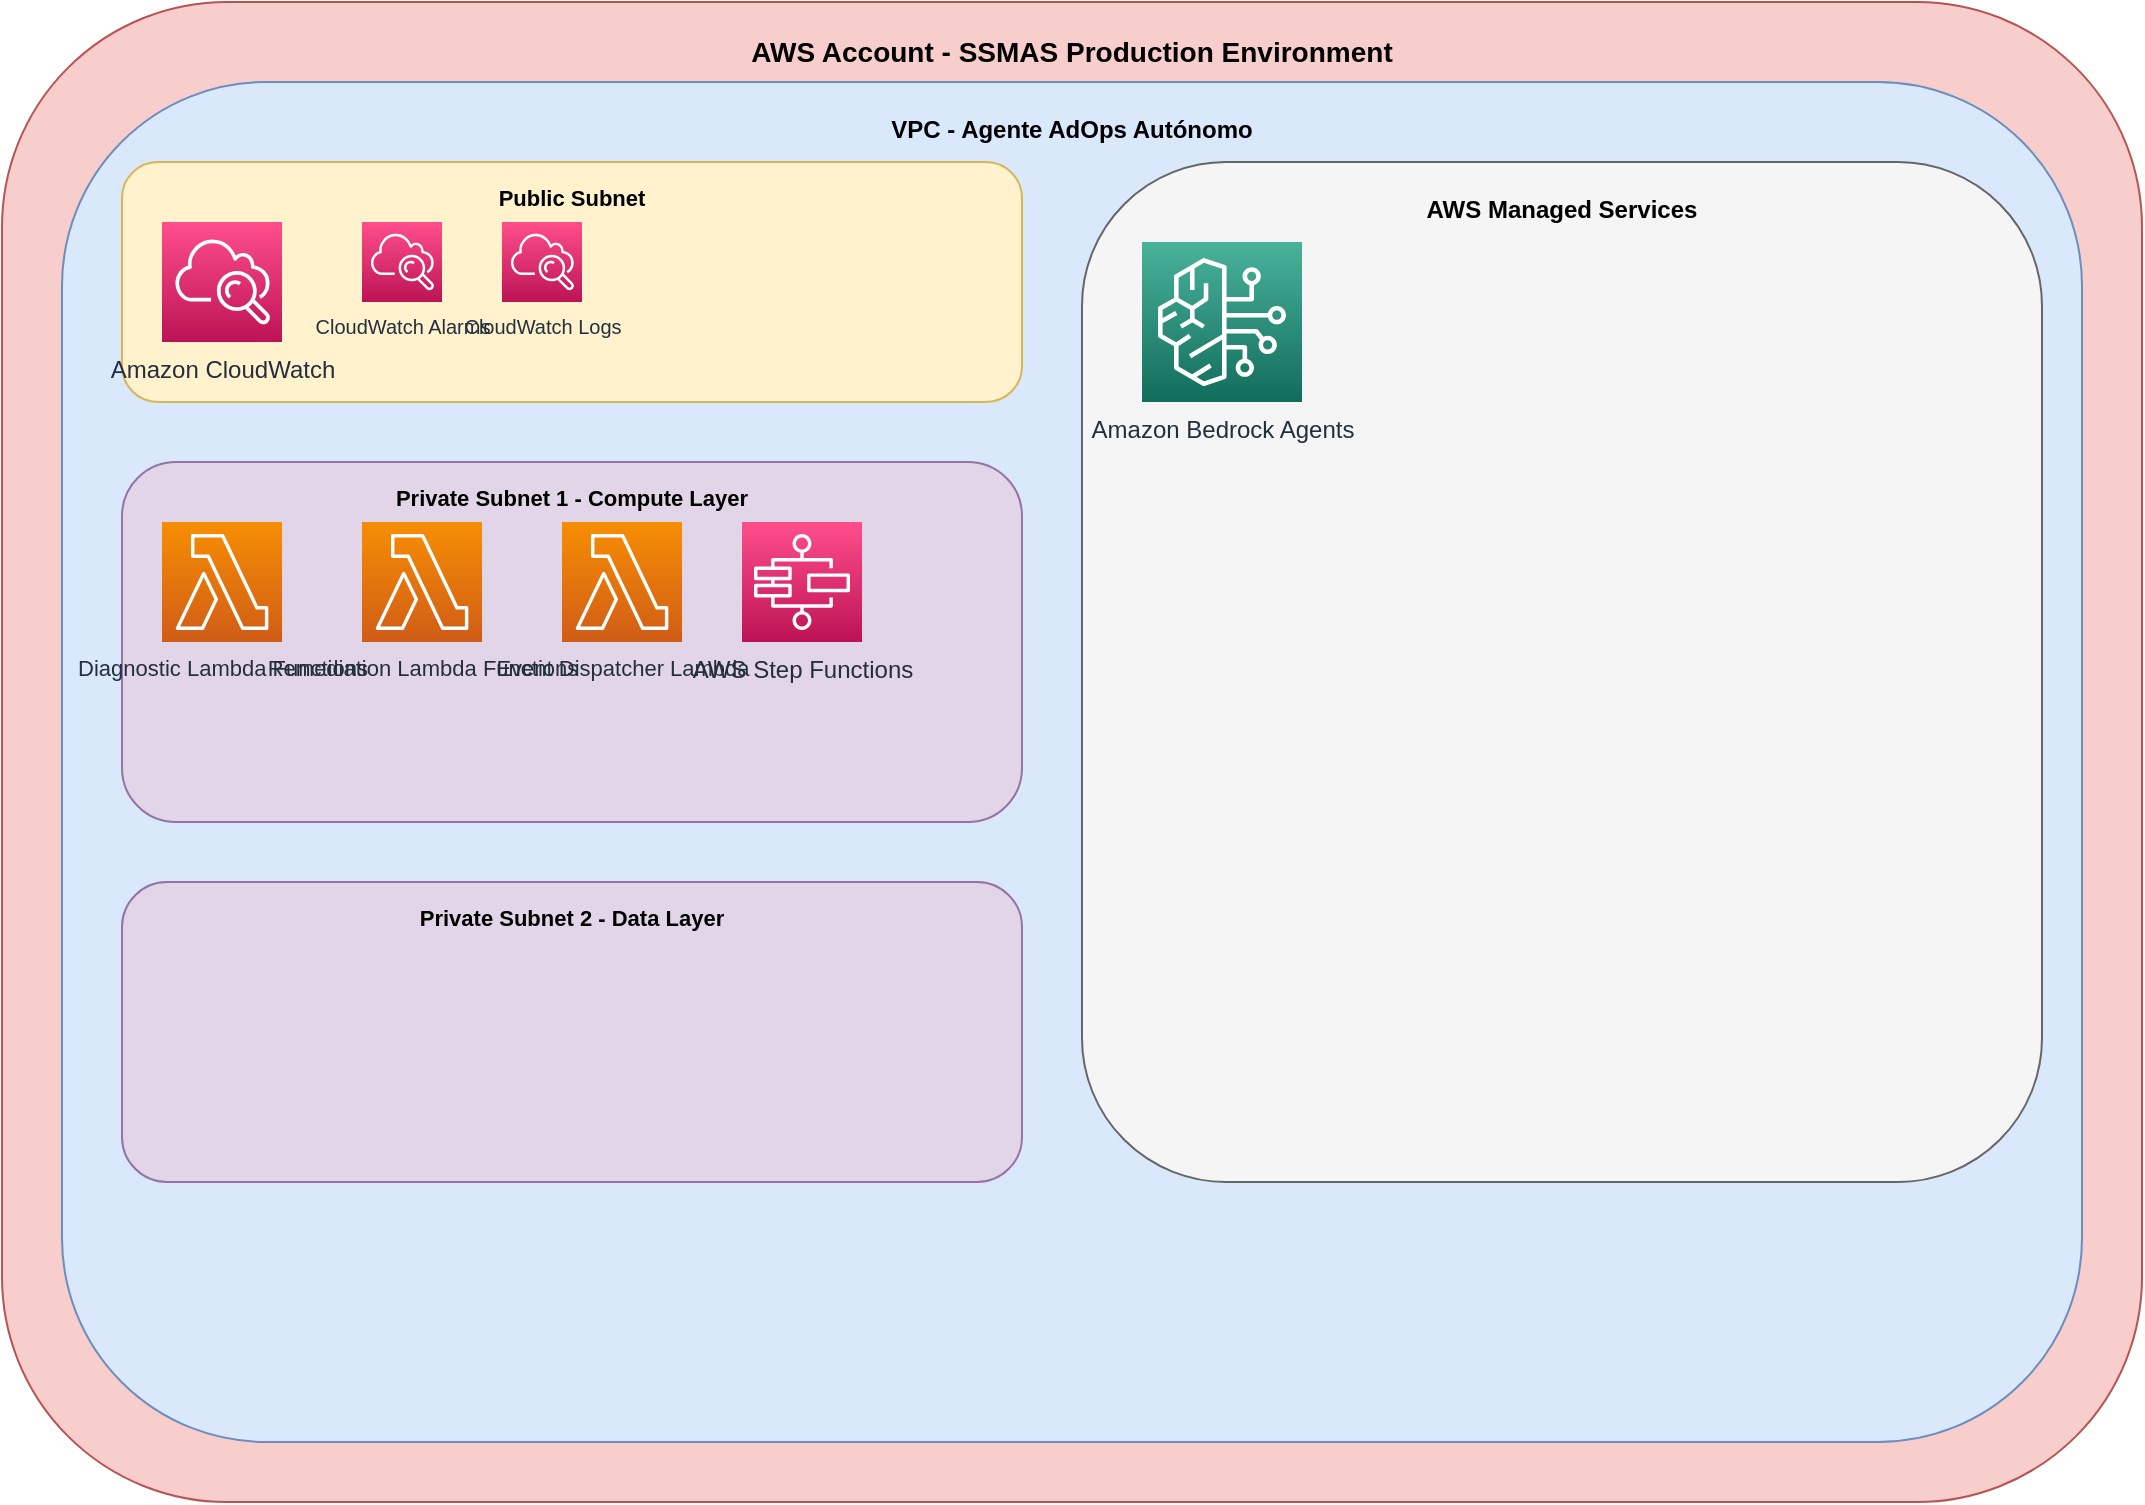 <mxfile version="22.1.16">
  <diagram name="Arquitectura-AWS-Agente-AdOps" id="agente-adops-aws">
    <mxGraphModel dx="1422" dy="794" grid="1" gridSize="10" guides="1" tooltips="1" connect="1" arrows="1" fold="1" page="1" pageScale="1" pageWidth="1169" pageHeight="827" math="0" shadow="0">
      <root>
        <mxCell id="0" />
        <mxCell id="1" parent="0" />

        <!-- AWS Account / Landing Zone Container -->
        <mxCell id="aws-account" value="AWS Account - SSMAS Production Environment" style="rounded=1;whiteSpace=wrap;html=1;fillColor=#f8cecc;strokeColor=#b85450;fontSize=14;fontStyle=1;verticalAlign=top;spacingTop=10;" vertex="1" parent="1">
          <mxGeometry x="50" y="50" width="1070" height="750" as="geometry" />
        </mxCell>

        <!-- VPC Container -->
        <mxCell id="vpc-container" value="VPC - Agente AdOps Autónomo" style="rounded=1;whiteSpace=wrap;html=1;fillColor=#dae8fc;strokeColor=#6c8ebf;fontSize=12;fontStyle=1;verticalAlign=top;spacingTop=10;" vertex="1" parent="1">
          <mxGeometry x="80" y="90" width="1010" height="680" as="geometry" />
        </mxCell>

        <!-- Public Subnet -->
        <mxCell id="public-subnet" value="Public Subnet" style="rounded=1;whiteSpace=wrap;html=1;fillColor=#fff2cc;strokeColor=#d6b656;fontSize=11;fontStyle=1;verticalAlign=top;spacingTop=5;" vertex="1" parent="1">
          <mxGeometry x="110" y="130" width="450" height="120" as="geometry" />
        </mxCell>

        <!-- Private Subnet 1 -->
        <mxCell id="private-subnet-1" value="Private Subnet 1 - Compute Layer" style="rounded=1;whiteSpace=wrap;html=1;fillColor=#e1d5e7;strokeColor=#9673a6;fontSize=11;fontStyle=1;verticalAlign=top;spacingTop=5;" vertex="1" parent="1">
          <mxGeometry x="110" y="280" width="450" height="180" as="geometry" />
        </mxCell>

        <!-- Private Subnet 2 -->
        <mxCell id="private-subnet-2" value="Private Subnet 2 - Data Layer" style="rounded=1;whiteSpace=wrap;html=1;fillColor=#e1d5e7;strokeColor=#9673a6;fontSize=11;fontStyle=1;verticalAlign=top;spacingTop=5;" vertex="1" parent="1">
          <mxGeometry x="110" y="490" width="450" height="150" as="geometry" />
        </mxCell>

        <!-- AWS Managed Services Area -->
        <mxCell id="aws-managed" value="AWS Managed Services" style="rounded=1;whiteSpace=wrap;html=1;fillColor=#f5f5f5;strokeColor=#666666;fontSize=12;fontStyle=1;verticalAlign=top;spacingTop=10;" vertex="1" parent="1">
          <mxGeometry x="590" y="130" width="480" height="510" as="geometry" />
        </mxCell>

        <!-- 1. Monitoring & Detection Layer -->
        <mxCell id="cloudwatch" value="Amazon CloudWatch" style="sketch=0;points=[[0,0,0],[0.25,0,0],[0.5,0,0],[0.75,0,0],[1,0,0],[0,1,0],[0.25,1,0],[0.5,1,0],[0.75,1,0],[1,1,0],[0,0.25,0],[0,0.5,0],[0,0.75,0],[1,0.25,0],[1,0.5,0],[1,0.75,0]];outlineConnect=0;fontColor=#232F3E;gradientColor=#FF4F8B;gradientDirection=north;fillColor=#BC1356;strokeColor=#ffffff;dashed=0;verticalLabelPosition=bottom;verticalAlign=top;align=center;html=1;fontSize=12;fontStyle=0;aspect=fixed;shape=mxgraph.aws4.resourceIcon;resIcon=mxgraph.aws4.cloudwatch;" vertex="1" parent="1">
          <mxGeometry x="130" y="160" width="60" height="60" as="geometry" />
        </mxCell>

        <mxCell id="cloudwatch-alarms" value="CloudWatch Alarms" style="sketch=0;points=[[0,0,0],[0.25,0,0],[0.5,0,0],[0.75,0,0],[1,0,0],[0,1,0],[0.25,1,0],[0.5,1,0],[0.75,1,0],[1,1,0],[0,0.25,0],[0,0.5,0],[0,0.75,0],[1,0.25,0],[1,0.5,0],[1,0.75,0]];outlineConnect=0;fontColor=#232F3E;gradientColor=#FF4F8B;gradientDirection=north;fillColor=#BC1356;strokeColor=#ffffff;dashed=0;verticalLabelPosition=bottom;verticalAlign=top;align=center;html=1;fontSize=10;fontStyle=0;aspect=fixed;shape=mxgraph.aws4.resourceIcon;resIcon=mxgraph.aws4.cloudwatch;" vertex="1" parent="1">
          <mxGeometry x="230" y="160" width="40" height="40" as="geometry" />
        </mxCell>

        <mxCell id="cloudwatch-logs" value="CloudWatch Logs" style="sketch=0;points=[[0,0,0],[0.25,0,0],[0.5,0,0],[0.75,0,0],[1,0,0],[0,1,0],[0.25,1,0],[0.5,1,0],[0.75,1,0],[1,1,0],[0,0.25,0],[0,0.5,0],[0,0.75,0],[1,0.25,0],[1,0.5,0],[1,0.75,0]];outlineConnect=0;fontColor=#232F3E;gradientColor=#FF4F8B;gradientDirection=north;fillColor=#BC1356;strokeColor=#ffffff;dashed=0;verticalLabelPosition=bottom;verticalAlign=top;align=center;html=1;fontSize=10;fontStyle=0;aspect=fixed;shape=mxgraph.aws4.resourceIcon;resIcon=mxgraph.aws4.cloudwatch;" vertex="1" parent="1">
          <mxGeometry x="300" y="160" width="40" height="40" as="geometry" />
        </mxCell>

        <!-- 2. Orchestration Layer -->
        <mxCell id="bedrock-agents" value="Amazon Bedrock Agents" style="sketch=0;points=[[0,0,0],[0.25,0,0],[0.5,0,0],[0.75,0,0],[1,0,0],[0,1,0],[0.25,1,0],[0.5,1,0],[0.75,1,0],[1,1,0],[0,0.25,0],[0,0.5,0],[0,0.75,0],[1,0.25,0],[1,0.5,0],[1,0.75,0]];outlineConnect=0;fontColor=#232F3E;gradientColor=#4AB29A;gradientDirection=north;fillColor=#116D5B;strokeColor=#ffffff;dashed=0;verticalLabelPosition=bottom;verticalAlign=top;align=center;html=1;fontSize=12;fontStyle=0;aspect=fixed;shape=mxgraph.aws4.resourceIcon;resIcon=mxgraph.aws4.bedrock;" vertex="1" parent="1">
          <mxGeometry x="620" y="170" width="80" height="80" as="geometry" />
        </mxCell>

        <!-- 3. Execution Layer - Lambda Functions -->
        <mxCell id="lambda-diagnostics" value="Diagnostic Lambda Functions" style="sketch=0;points=[[0,0,0],[0.25,0,0],[0.5,0,0],[0.75,0,0],[1,0,0],[0,1,0],[0.25,1,0],[0.5,1,0],[0.75,1,0],[1,1,0],[0,0.25,0],[0,0.5,0],[0,0.75,0],[1,0.25,0],[1,0.5,0],[1,0.75,0]];outlineConnect=0;fontColor=#232F3E;gradientColor=#F78E04;gradientDirection=north;fillColor=#D05C17;strokeColor=#ffffff;dashed=0;verticalLabelPosition=bottom;verticalAlign=top;align=center;html=1;fontSize=11;fontStyle=0;aspect=fixed;shape=mxgraph.aws4.resourceIcon;resIcon=mxgraph.aws4.lambda;" vertex="1" parent="1">
          <mxGeometry x="130" y="310" width="60" height="60" as="geometry" />
        </mxCell>

        <mxCell id="lambda-remediation" value="Remediation Lambda Functions" style="sketch=0;points=[[0,0,0],[0.25,0,0],[0.5,0,0],[0.75,0,0],[1,0,0],[0,1,0],[0.25,1,0],[0.5,1,0],[0.75,1,0],[1,1,0],[0,0.25,0],[0,0.5,0],[0,0.75,0],[1,0.25,0],[1,0.5,0],[1,0.75,0]];outlineConnect=0;fontColor=#232F3E;gradientColor=#F78E04;gradientDirection=north;fillColor=#D05C17;strokeColor=#ffffff;dashed=0;verticalLabelPosition=bottom;verticalAlign=top;align=center;html=1;fontSize=11;fontStyle=0;aspect=fixed;shape=mxgraph.aws4.resourceIcon;resIcon=mxgraph.aws4.lambda;" vertex="1" parent="1">
          <mxGeometry x="230" y="310" width="60" height="60" as="geometry" />
        </mxCell>

        <mxCell id="lambda-dispatcher" value="Event Dispatcher Lambda" style="sketch=0;points=[[0,0,0],[0.25,0,0],[0.5,0,0],[0.75,0,0],[1,0,0],[0,1,0],[0.25,1,0],[0.5,1,0],[0.75,1,0],[1,1,0],[0,0.25,0],[0,0.5,0],[0,0.75,0],[1,0.25,0],[1,0.5,0],[1,0.75,0]];outlineConnect=0;fontColor=#232F3E;gradientColor=#F78E04;gradientDirection=north;fillColor=#D05C17;strokeColor=#ffffff;dashed=0;verticalLabelPosition=bottom;verticalAlign=top;align=center;html=1;fontSize=11;fontStyle=0;aspect=fixed;shape=mxgraph.aws4.resourceIcon;resIcon=mxgraph.aws4.lambda;" vertex="1" parent="1">
          <mxGeometry x="330" y="310" width="60" height="60" as="geometry" />
        </mxCell>

        <!-- 4. Step Functions for Orchestration -->
        <mxCell id="step-functions" value="AWS Step Functions" style="sketch=0;points=[[0,0,0],[0.25,0,0],[0.5,0,0],[0.75,0,0],[1,0,0],[0,1,0],[0.25,1,0],[0.5,1,0],[0.75,1,0],[1,1,0],[0,0.25,0],[0,0.5,0],[0,0.75,0],[1,0.25,0],[1,0.5,0],[1,0.75,0]];outlineConnect=0;fontColor=#232F3E;gradientColor=#FF4F8B;gradientDirection=north;fillColor=#BC1356;strokeColor=#ffffff;dashed=0;verticalLabelPosition=bottom;verticalAlign=top;align=center;html=1;fontSize=12;fontStyle=0;aspect=fixed;shape=mxgraph.aws4.resourceIcon;resIcon=mxgraph.aws4.step_functions;" vertex="1" parent="1">
          <mxGeometry x="420" y="310" width="60" height="60" as="geometry" />
        </mxCell>

        <!-- 5. Data Storage Layer -->
        <mxCell id="s3-logs" value="S3 - Historical Logs & Evidence" style="sketch=0;points=[[0,0,0],[0.25,0,0],[0.5,0,0],[0.75,0,0],[1,0,0],[0,1,0],[0.25,1,0],[0.5,1,0],[0.75,1,0],[1,1,0],[0,0.25,0],[0,0.5,0],[0,0.75,0],[1,0.25,0],[1,0.5,0],[1,0.75,0]];outlineConnect=0;fontColor=#232F3E;gradientColor=#60A337;gradientDirection=north;fillColor=#277116;strokeColor=#ffffff;dashed=0;verticalLabelPosition=bottom;verticalAlign=top;align=center;html=1;fontSize=11;fontStyle=0;aspect=fixed;shape=mxgraph.aws4.resourceIcon;resIcon=mxgraph.aws4.s3;" vertex="1" parent="1">
          <mxGeometry x="130" y="520" width="60" height="60" as="geometry" />
        </mxCell>

        <mxCell id="dynamodb" value="DynamoDB - Agent State & Configuration" style="sketch=0;points=[[0,0,0],[0.25,0,0],[0.5,0,0],[0.75,0,0],[1,0,0],[0,1,0],[0.25,1,0],[0.5,1,0],[0.75,1,0],[1,1,0],[0,0.25,0],[0,0.5,0],[0,0.75,0],[1,0.25,0],[1,0.5,0],[1,0.75,0]];outlineConnect=0;fontColor=#232F3E;gradientColor=#4D72F3;gradientDirection=north;fillColor=#3334B9;strokeColor=#ffffff;dashed=0;verticalLabelPosition=bottom;verticalAlign=top;align=center;html=1;fontSize=11;fontStyle=0;aspect=fixed;shape=mxgraph.aws4.resourceIcon;resIcon=mxgraph.aws4.dynamodb;" vertex="1" parent="1">
          <mxGeometry x="250" y="520" width="60" height="60" as="geometry" />
        </mxCell>

        <mxCell id="rds" value="RDS - Runbooks & Knowledge Base" style="sketch=0;points=[[0,0,0],[0.25,0,0],[0.5,0,0],[0.75,0,0],[1,0,0],[0,1,0],[0.25,1,0],[0.5,1,0],[0.75,1,0],[1,1,0],[0,0.25,0],[0,0.5,0],[0,0.75,0],[1,0.25,0],[1,0.5,0],[1,0.75,0]];outlineConnect=0;fontColor=#232F3E;gradientColor=#4D72F3;gradientDirection=north;fillColor=#3334B9;strokeColor=#ffffff;dashed=0;verticalLabelPosition=bottom;verticalAlign=top;align=center;html=1;fontSize=11;fontStyle=0;aspect=fixed;shape=mxgraph.aws4.resourceIcon;resIcon=mxgraph.aws4.rds;" vertex="1" parent="1">
          <mxGeometry x="370" y="520" width="60" height="60" as="geometry" />
        </mxCell>

        <!-- 6. Notification Layer -->
        <mxCell id="sns" value="Amazon SNS" style="sketch=0;points=[[0,0,0],[0.25,0,0],[0.5,0,0],[0.75,0,0],[1,0,0],[0,1,0],[0.25,1,0],[0.5,1,0],[0.75,1,0],[1,1,0],[0,0.25,0],[0,0.5,0],[0,0.75,0],[1,0.25,0],[1,0.5,0],[1,0.75,0]];outlineConnect=0;fontColor=#232F3E;gradientColor=#FF4F8B;gradientDirection=north;fillColor=#BC1356;strokeColor=#ffffff;dashed=0;verticalLabelPosition=bottom;verticalAlign=top;align=center;html=1;fontSize=12;fontStyle=0;aspect=fixed;shape=mxgraph.aws4.resourceIcon;resIcon=mxgraph.aws4.sns;" vertex="1" parent="1">
          <mxGeometry x="620" y="280" width="60" height="60" as="geometry" />
        </mxCell>

        <mxCell id="eventbridge" value="Amazon EventBridge" style="sketch=0;points=[[0,0,0],[0.25,0,0],[0.5,0,0],[0.75,0,0],[1,0,0],[0,1,0],[0.25,1,0],[0.5,1,0],[0.75,1,0],[1,1,0],[0,0.25,0],[0,0.5,0],[0,0.75,0],[1,0.25,0],[1,0.5,0],[1,0.75,0]];outlineConnect=0;fontColor=#232F3E;gradientColor=#FF4F8B;gradientDirection=north;fillColor=#BC1356;strokeColor=#ffffff;dashed=0;verticalLabelPosition=bottom;verticalAlign=top;align=center;html=1;fontSize=11;fontStyle=0;aspect=fixed;shape=mxgraph.aws4.resourceIcon;resIcon=mxgraph.aws4.eventbridge;" vertex="1" parent="1">
          <mxGeometry x="720" y="280" width="60" height="60" as="geometry" />
        </mxCell>

        <!-- 7. Security & Access Management -->
        <mxCell id="iam" value="AWS IAM" style="sketch=0;points=[[0,0,0],[0.25,0,0],[0.5,0,0],[0.75,0,0],[1,0,0],[0,1,0],[0.25,1,0],[0.5,1,0],[0.75,1,0],[1,1,0],[0,0.25,0],[0,0.5,0],[0,0.75,0],[1,0.25,0],[1,0.5,0],[1,0.75,0]];outlineConnect=0;fontColor=#232F3E;gradientColor=#F54749;gradientDirection=north;fillColor=#C7131F;strokeColor=#ffffff;dashed=0;verticalLabelPosition=bottom;verticalAlign=top;align=center;html=1;fontSize=12;fontStyle=0;aspect=fixed;shape=mxgraph.aws4.resourceIcon;resIcon=mxgraph.aws4.iam;" vertex="1" parent="1">
          <mxGeometry x="820" y="170" width="60" height="60" as="geometry" />
        </mxCell>

        <mxCell id="secrets-manager" value="AWS Secrets Manager" style="sketch=0;points=[[0,0,0],[0.25,0,0],[0.5,0,0],[0.75,0,0],[1,0,0],[0,1,0],[0.25,1,0],[0.5,1,0],[0.75,1,0],[1,1,0],[0,0.25,0],[0,0.5,0],[0,0.75,0],[1,0.25,0],[1,0.5,0],[1,0.75,0]];outlineConnect=0;fontColor=#232F3E;gradientColor=#F54749;gradientDirection=north;fillColor=#C7131F;strokeColor=#ffffff;dashed=0;verticalLabelPosition=bottom;verticalAlign=top;align=center;html=1;fontSize=11;fontStyle=0;aspect=fixed;shape=mxgraph.aws4.resourceIcon;resIcon=mxgraph.aws4.secrets_manager;" vertex="1" parent="1">
          <mxGeometry x="920" y="170" width="60" height="60" as="geometry" />
        </mxCell>

        <!-- 8. API Gateway for External Integrations -->
        <mxCell id="api-gateway" value="API Gateway" style="sketch=0;points=[[0,0,0],[0.25,0,0],[0.5,0,0],[0.75,0,0],[1,0,0],[0,1,0],[0.25,1,0],[0.5,1,0],[0.75,1,0],[1,1,0],[0,0.25,0],[0,0.5,0],[0,0.75,0],[1,0.25,0],[1,0.5,0],[1,0.75,0]];outlineConnect=0;fontColor=#232F3E;gradientColor=#FF4F8B;gradientDirection=north;fillColor=#BC1356;strokeColor=#ffffff;dashed=0;verticalLabelPosition=bottom;verticalAlign=top;align=center;html=1;fontSize=12;fontStyle=0;aspect=fixed;shape=mxgraph.aws4.resourceIcon;resIcon=mxgraph.aws4.api_gateway;" vertex="1" parent="1">
          <mxGeometry x="620" y="380" width="60" height="60" as="geometry" />
        </mxCell>

        <!-- 9. X-Ray for Tracing -->
        <mxCell id="xray" value="AWS X-Ray" style="sketch=0;points=[[0,0,0],[0.25,0,0],[0.5,0,0],[0.75,0,0],[1,0,0],[0,1,0],[0.25,1,0],[0.5,1,0],[0.75,1,0],[1,1,0],[0,0.25,0],[0,0.5,0],[0,0.75,0],[1,0.25,0],[1,0.5,0],[1,0.75,0]];outlineConnect=0;fontColor=#232F3E;gradientColor=#759C3E;gradientDirection=north;fillColor=#5A6C42;strokeColor=#ffffff;dashed=0;verticalLabelPosition=bottom;verticalAlign=top;align=center;html=1;fontSize=12;fontStyle=0;aspect=fixed;shape=mxgraph.aws4.resourceIcon;resIcon=mxgraph.aws4.x_ray;" vertex="1" parent="1">
          <mxGeometry x="720" y="380" width="60" height="60" as="geometry" />
        </mxCell>

        <!-- 10. Parameter Store for Configuration -->
        <mxCell id="parameter-store" value="Systems Manager Parameter Store" style="sketch=0;points=[[0,0,0],[0.25,0,0],[0.5,0,0],[0.75,0,0],[1,0,0],[0,1,0],[0.25,1,0],[0.5,1,0],[0.75,1,0],[1,1,0],[0,0.25,0],[0,0.5,0],[0,0.75,0],[1,0.25,0],[1,0.5,0],[1,0.75,0]];outlineConnect=0;fontColor=#232F3E;gradientColor=#759C3E;gradientDirection=north;fillColor=#5A6C42;strokeColor=#ffffff;dashed=0;verticalLabelPosition=bottom;verticalAlign=top;align=center;html=1;fontSize=10;fontStyle=0;aspect=fixed;shape=mxgraph.aws4.resourceIcon;resIcon=mxgraph.aws4.systems_manager;" vertex="1" parent="1">
          <mxGeometry x="820" y="280" width="60" height="60" as="geometry" />
        </mxCell>

        <!-- External Systems -->
        <mxCell id="external-systems" value="External Systems" style="rounded=1;whiteSpace=wrap;html=1;fillColor=#f8cecc;strokeColor=#b85450;fontSize=12;fontStyle=1;verticalAlign=top;spacingTop=10;" vertex="1" parent="1">
          <mxGeometry x="590" y="480" width="480" height="130" as="geometry" />
        </mxCell>

        <mxCell id="ssmas-platform" value="SSMAS Platform" style="rounded=1;whiteSpace=wrap;html=1;fillColor=#ffe6cc;strokeColor=#d79b00;fontSize=11;fontStyle=0;" vertex="1" parent="1">
          <mxGeometry x="620" y="510" width="100" height="40" as="geometry" />
        </mxCell>

        <mxCell id="demand-partners" value="Demand Partners APIs" style="rounded=1;whiteSpace=wrap;html=1;fillColor=#ffe6cc;strokeColor=#d79b00;fontSize=11;fontStyle=0;" vertex="1" parent="1">
          <mxGeometry x="750" y="510" width="100" height="40" as="geometry" />
        </mxCell>

        <mxCell id="google-ad-manager" value="Google Ad Manager" style="rounded=1;whiteSpace=wrap;html=1;fillColor=#ffe6cc;strokeColor=#d79b00;fontSize=11;fontStyle=0;" vertex="1" parent="1">
          <mxGeometry x="880" y="510" width="100" height="40" as="geometry" />
        </mxCell>

        <mxCell id="slack-teams" value="Slack / MS Teams" style="rounded=1;whiteSpace=wrap;html=1;fillColor=#ffe6cc;strokeColor=#d79b00;fontSize=11;fontStyle=0;" vertex="1" parent="1">
          <mxGeometry x="620" y="560" width="100" height="40" as="geometry" />
        </mxCell>

        <mxCell id="email-pagerduty" value="Email / PagerDuty" style="rounded=1;whiteSpace=wrap;html=1;fillColor=#ffe6cc;strokeColor=#d79b00;fontSize=11;fontStyle=0;" vertex="1" parent="1">
          <mxGeometry x="750" y="560" width="100" height="40" as="geometry" />
        </mxCell>

        <!-- Data Flow Arrows -->
        <!-- CloudWatch to Bedrock Agent -->
        <mxCell id="arrow1" value="" style="endArrow=classic;html=1;rounded=0;exitX=1;exitY=0.5;exitDx=0;exitDy=0;exitPerimeter=0;entryX=0;entryY=0.5;entryDx=0;entryDy=0;entryPerimeter=0;strokeColor=#CC0000;strokeWidth=2;" edge="1" parent="1" source="cloudwatch-alarms" target="bedrock-agents">
          <mxGeometry width="50" height="50" relative="1" as="geometry">
            <mxPoint x="390" y="400" as="sourcePoint" />
            <mxPoint x="440" y="350" as="targetPoint" />
            <Array as="points">
              <mxPoint x="350" y="180" />
              <mxPoint x="550" y="180" />
              <mxPoint x="550" y="210" />
            </Array>
          </mxGeometry>
        </mxCell>

        <!-- Bedrock Agent to Lambda Functions -->
        <mxCell id="arrow2" value="" style="endArrow=classic;html=1;rounded=0;exitX=0;exitY=1;exitDx=0;exitDy=0;exitPerimeter=0;entryX=0.5;entryY=0;entryDx=0;entryDy=0;entryPerimeter=0;strokeColor=#0066CC;strokeWidth=2;" edge="1" parent="1" source="bedrock-agents" target="lambda-diagnostics">
          <mxGeometry width="50" height="50" relative="1" as="geometry">
            <mxPoint x="390" y="400" as="sourcePoint" />
            <mxPoint x="440" y="350" as="targetPoint" />
            <Array as="points">
              <mxPoint x="620" y="270" />
              <mxPoint x="160" y="270" />
            </Array>
          </mxGeometry>
        </mxCell>

        <mxCell id="arrow3" value="" style="endArrow=classic;html=1;rounded=0;exitX=0;exitY=1;exitDx=0;exitDy=0;exitPerimeter=0;entryX=0.5;entryY=0;entryDx=0;entryDy=0;entryPerimeter=0;strokeColor=#0066CC;strokeWidth=2;" edge="1" parent="1" source="bedrock-agents" target="lambda-remediation">
          <mxGeometry width="50" height="50" relative="1" as="geometry">
            <mxPoint x="390" y="400" as="sourcePoint" />
            <mxPoint x="440" y="350" as="targetPoint" />
            <Array as="points">
              <mxPoint x="620" y="270" />
              <mxPoint x="260" y="270" />
            </Array>
          </mxGeometry>
        </mxCell>

        <!-- Lambda to SNS -->
        <mxCell id="arrow4" value="" style="endArrow=classic;html=1;rounded=0;exitX=1;exitY=0.5;exitDx=0;exitDy=0;exitPerimeter=0;entryX=0;entryY=0.5;entryDx=0;entryDy=0;entryPerimeter=0;strokeColor=#009900;strokeWidth=2;" edge="1" parent="1" source="lambda-remediation" target="sns">
          <mxGeometry width="50" height="50" relative="1" as="geometry">
            <mxPoint x="390" y="400" as="sourcePoint" />
            <mxPoint x="440" y="350" as="targetPoint" />
            <Array as="points">
              <mxPoint x="350" y="340" />
              <mxPoint x="550" y="340" />
              <mxPoint x="550" y="310" />
            </Array>
          </mxGeometry>
        </mxCell>

        <!-- Lambda to Data Storage -->
        <mxCell id="arrow5" value="" style="endArrow=classic;html=1;rounded=0;exitX=0.5;exitY=1;exitDx=0;exitDy=0;exitPerimeter=0;entryX=0.5;entryY=0;entryDx=0;entryDy=0;entryPerimeter=0;strokeColor=#FF6600;strokeWidth=2;" edge="1" parent="1" source="lambda-diagnostics" target="s3-logs">
          <mxGeometry width="50" height="50" relative="1" as="geometry">
            <mxPoint x="390" y="400" as="sourcePoint" />
            <mxPoint x="440" y="350" as="targetPoint" />
          </mxGeometry>
        </mxCell>

        <mxCell id="arrow6" value="" style="endArrow=classic;html=1;rounded=0;exitX=0.5;exitY=1;exitDx=0;exitDy=0;exitPerimeter=0;entryX=0.5;entryY=0;entryDx=0;entryDy=0;entryPerimeter=0;strokeColor=#FF6600;strokeWidth=2;" edge="1" parent="1" source="lambda-remediation" target="dynamodb">
          <mxGeometry width="50" height="50" relative="1" as="geometry">
            <mxPoint x="390" y="400" as="sourcePoint" />
            <mxPoint x="440" y="350" as="targetPoint" />
            <Array as="points">
              <mxPoint x="260" y="450" />
              <mxPoint x="280" y="450" />
            </Array>
          </mxGeometry>
        </mxCell>

        <!-- External Systems connections -->
        <mxCell id="arrow7" value="" style="endArrow=classic;html=1;rounded=0;exitX=0.5;exitY=1;exitDx=0;exitDy=0;exitPerimeter=0;entryX=0.5;entryY=0;entryDx=0;entryDy=0;strokeColor=#9933FF;strokeWidth=2;" edge="1" parent="1" source="api-gateway" target="ssmas-platform">
          <mxGeometry width="50" height="50" relative="1" as="geometry">
            <mxPoint x="390" y="400" as="sourcePoint" />
            <mxPoint x="440" y="350" as="targetPoint" />
            <Array as="points">
              <mxPoint x="650" y="460" />
              <mxPoint x="670" y="460" />
            </Array>
          </mxGeometry>
        </mxCell>

        <!-- Legend -->
        <mxCell id="legend" value="Flujo de Datos" style="rounded=1;whiteSpace=wrap;html=1;fillColor=#f5f5f5;strokeColor=#666666;fontSize=12;fontStyle=1;verticalAlign=top;spacingTop=10;" vertex="1" parent="1">
          <mxGeometry x="80" y="680" width="200" height="80" as="geometry" />
        </mxCell>

        <mxCell id="legend-alert" value="Alerta" style="endArrow=classic;html=1;rounded=0;strokeColor=#CC0000;strokeWidth=2;" edge="1" parent="1">
          <mxGeometry width="50" height="20" relative="1" as="geometry">
            <mxPoint x="100" y="710" as="sourcePoint" />
            <mxPoint x="130" y="710" as="targetPoint" />
          </mxGeometry>
        </mxCell>

        <mxCell id="legend-execution" value="Ejecución" style="endArrow=classic;html=1;rounded=0;strokeColor=#0066CC;strokeWidth=2;" edge="1" parent="1">
          <mxGeometry width="50" height="20" relative="1" as="geometry">
            <mxPoint x="150" y="710" as="sourcePoint" />
            <mxPoint x="180" y="710" as="targetPoint" />
          </mxGeometry>
        </mxCell>

        <mxCell id="legend-notification" value="Notificación" style="endArrow=classic;html=1;rounded=0;strokeColor=#009900;strokeWidth=2;" edge="1" parent="1">
          <mxGeometry width="50" height="20" relative="1" as="geometry">
            <mxPoint x="100" y="730" as="sourcePoint" />
            <mxPoint x="130" y="730" as="targetPoint" />
          </mxGeometry>
        </mxCell>

        <mxCell id="legend-data" value="Datos" style="endArrow=classic;html=1;rounded=0;strokeColor=#FF6600;strokeWidth=2;" edge="1" parent="1">
          <mxGeometry width="50" height="20" relative="1" as="geometry">
            <mxPoint x="150" y="730" as="sourcePoint" />
            <mxPoint x="180" y="730" as="targetPoint" />
          </mxGeometry>
        </mxCell>

      </root>
    </mxGraphModel>
  </diagram>
</mxfile>